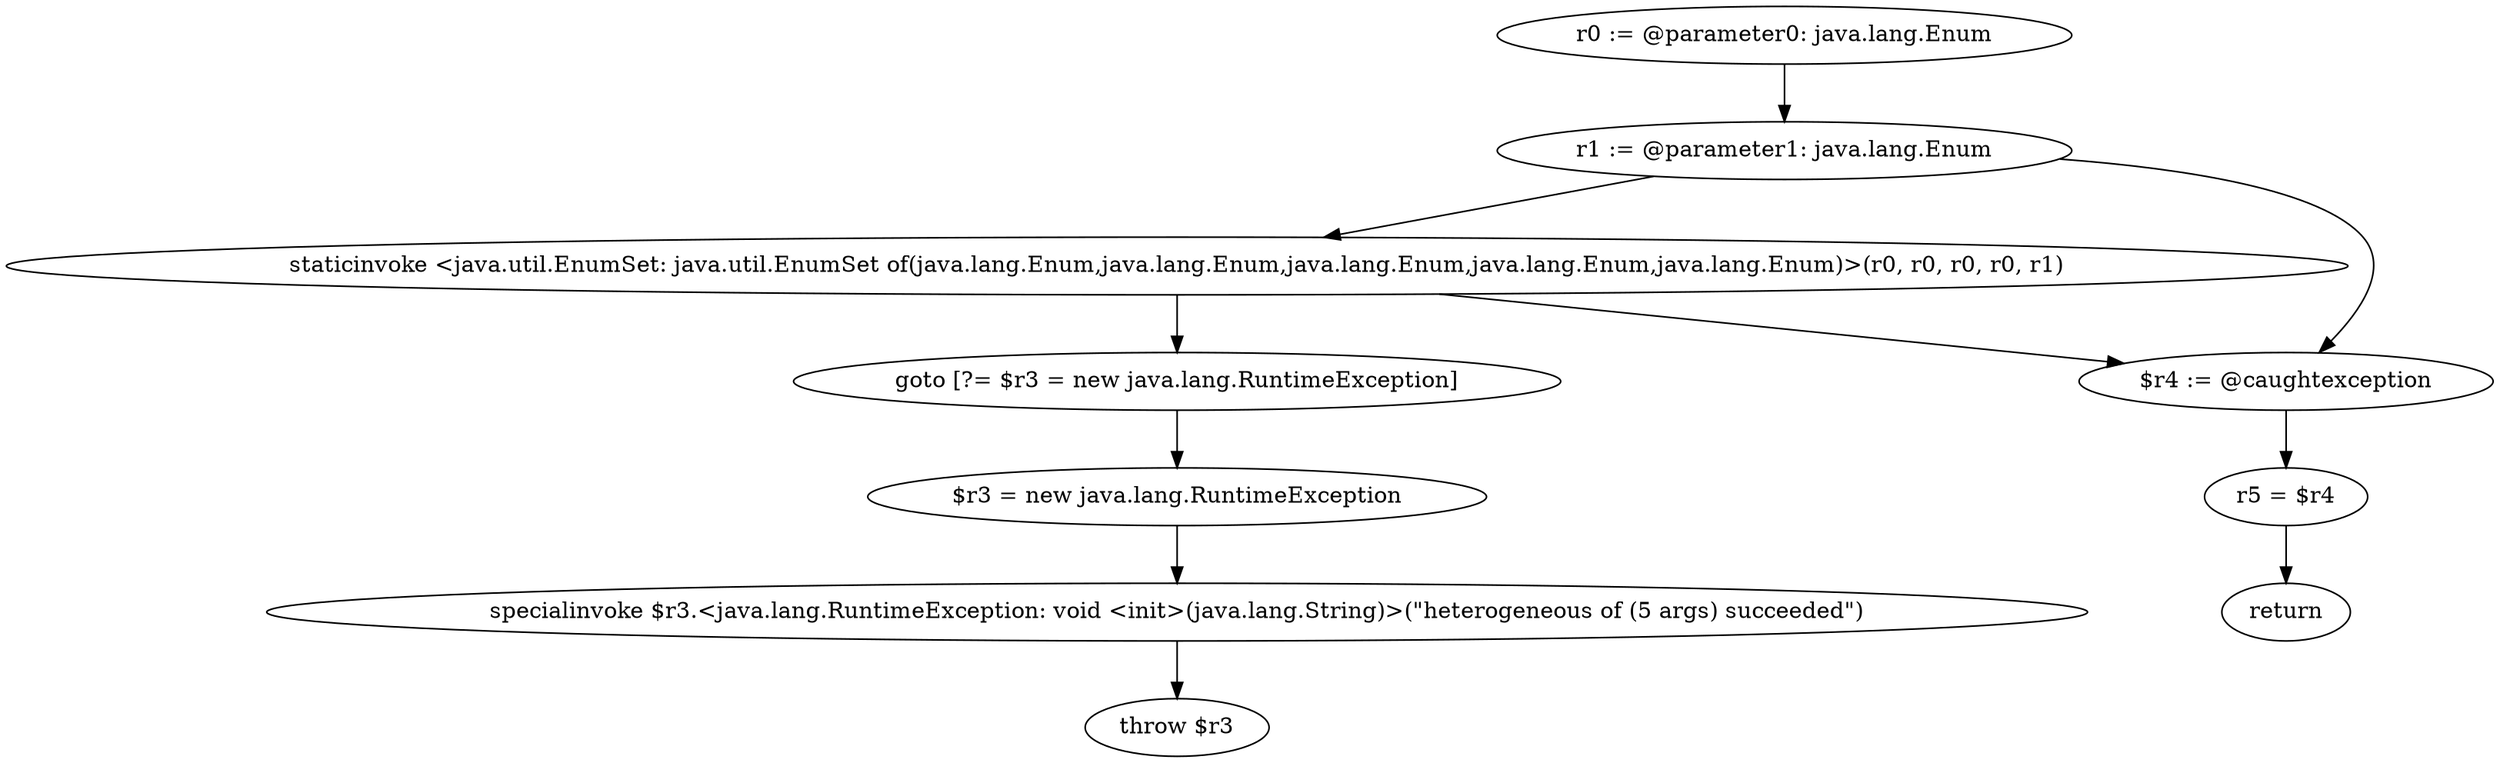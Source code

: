 digraph "unitGraph" {
    "r0 := @parameter0: java.lang.Enum"
    "r1 := @parameter1: java.lang.Enum"
    "staticinvoke <java.util.EnumSet: java.util.EnumSet of(java.lang.Enum,java.lang.Enum,java.lang.Enum,java.lang.Enum,java.lang.Enum)>(r0, r0, r0, r0, r1)"
    "goto [?= $r3 = new java.lang.RuntimeException]"
    "$r4 := @caughtexception"
    "r5 = $r4"
    "return"
    "$r3 = new java.lang.RuntimeException"
    "specialinvoke $r3.<java.lang.RuntimeException: void <init>(java.lang.String)>(\"heterogeneous of (5 args) succeeded\")"
    "throw $r3"
    "r0 := @parameter0: java.lang.Enum"->"r1 := @parameter1: java.lang.Enum";
    "r1 := @parameter1: java.lang.Enum"->"staticinvoke <java.util.EnumSet: java.util.EnumSet of(java.lang.Enum,java.lang.Enum,java.lang.Enum,java.lang.Enum,java.lang.Enum)>(r0, r0, r0, r0, r1)";
    "r1 := @parameter1: java.lang.Enum"->"$r4 := @caughtexception";
    "staticinvoke <java.util.EnumSet: java.util.EnumSet of(java.lang.Enum,java.lang.Enum,java.lang.Enum,java.lang.Enum,java.lang.Enum)>(r0, r0, r0, r0, r1)"->"goto [?= $r3 = new java.lang.RuntimeException]";
    "staticinvoke <java.util.EnumSet: java.util.EnumSet of(java.lang.Enum,java.lang.Enum,java.lang.Enum,java.lang.Enum,java.lang.Enum)>(r0, r0, r0, r0, r1)"->"$r4 := @caughtexception";
    "goto [?= $r3 = new java.lang.RuntimeException]"->"$r3 = new java.lang.RuntimeException";
    "$r4 := @caughtexception"->"r5 = $r4";
    "r5 = $r4"->"return";
    "$r3 = new java.lang.RuntimeException"->"specialinvoke $r3.<java.lang.RuntimeException: void <init>(java.lang.String)>(\"heterogeneous of (5 args) succeeded\")";
    "specialinvoke $r3.<java.lang.RuntimeException: void <init>(java.lang.String)>(\"heterogeneous of (5 args) succeeded\")"->"throw $r3";
}
